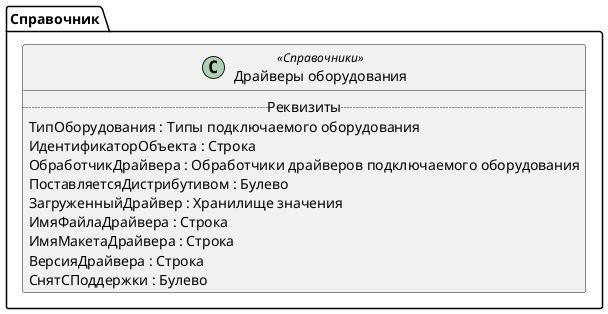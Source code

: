 ﻿@startuml ДрайверыОборудования
'!include templates.wsd
'..\include templates.wsd
class Справочник.ДрайверыОборудования as "Драйверы оборудования" <<Справочники>>
{
..Реквизиты..
ТипОборудования : Типы подключаемого оборудования
ИдентификаторОбъекта : Строка
ОбработчикДрайвера : Обработчики драйверов подключаемого оборудования
ПоставляетсяДистрибутивом : Булево
ЗагруженныйДрайвер : Хранилище значения
ИмяФайлаДрайвера : Строка
ИмяМакетаДрайвера : Строка
ВерсияДрайвера : Строка
СнятСПоддержки : Булево
}
@enduml
